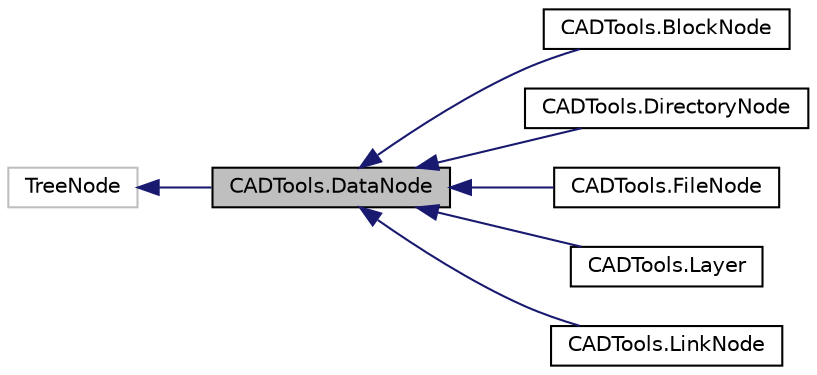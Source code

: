 digraph "CADTools.DataNode"
{
  edge [fontname="Helvetica",fontsize="10",labelfontname="Helvetica",labelfontsize="10"];
  node [fontname="Helvetica",fontsize="10",shape=record];
  rankdir="LR";
  Node0 [label="CADTools.DataNode",height=0.2,width=0.4,color="black", fillcolor="grey75", style="filled", fontcolor="black"];
  Node1 -> Node0 [dir="back",color="midnightblue",fontsize="10",style="solid"];
  Node1 [label="TreeNode",height=0.2,width=0.4,color="grey75", fillcolor="white", style="filled"];
  Node0 -> Node2 [dir="back",color="midnightblue",fontsize="10",style="solid"];
  Node2 [label="CADTools.BlockNode",height=0.2,width=0.4,color="black", fillcolor="white", style="filled",URL="$class_c_a_d_tools_1_1_block_node.html"];
  Node0 -> Node3 [dir="back",color="midnightblue",fontsize="10",style="solid"];
  Node3 [label="CADTools.DirectoryNode",height=0.2,width=0.4,color="black", fillcolor="white", style="filled",URL="$class_c_a_d_tools_1_1_directory_node.html"];
  Node0 -> Node4 [dir="back",color="midnightblue",fontsize="10",style="solid"];
  Node4 [label="CADTools.FileNode",height=0.2,width=0.4,color="black", fillcolor="white", style="filled",URL="$class_c_a_d_tools_1_1_file_node.html"];
  Node0 -> Node5 [dir="back",color="midnightblue",fontsize="10",style="solid"];
  Node5 [label="CADTools.Layer",height=0.2,width=0.4,color="black", fillcolor="white", style="filled",URL="$class_c_a_d_tools_1_1_layer.html"];
  Node0 -> Node6 [dir="back",color="midnightblue",fontsize="10",style="solid"];
  Node6 [label="CADTools.LinkNode",height=0.2,width=0.4,color="black", fillcolor="white", style="filled",URL="$class_c_a_d_tools_1_1_link_node.html"];
}
